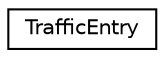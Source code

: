 digraph "Иерархия классов. Графический вид."
{
  edge [fontname="Helvetica",fontsize="10",labelfontname="Helvetica",labelfontsize="10"];
  node [fontname="Helvetica",fontsize="10",shape=record];
  rankdir="LR";
  Node0 [label="TrafficEntry",height=0.2,width=0.4,color="black", fillcolor="white", style="filled",URL="$class_i_e_p_1_1_structures_1_1_traffic_entry.html"];
}

